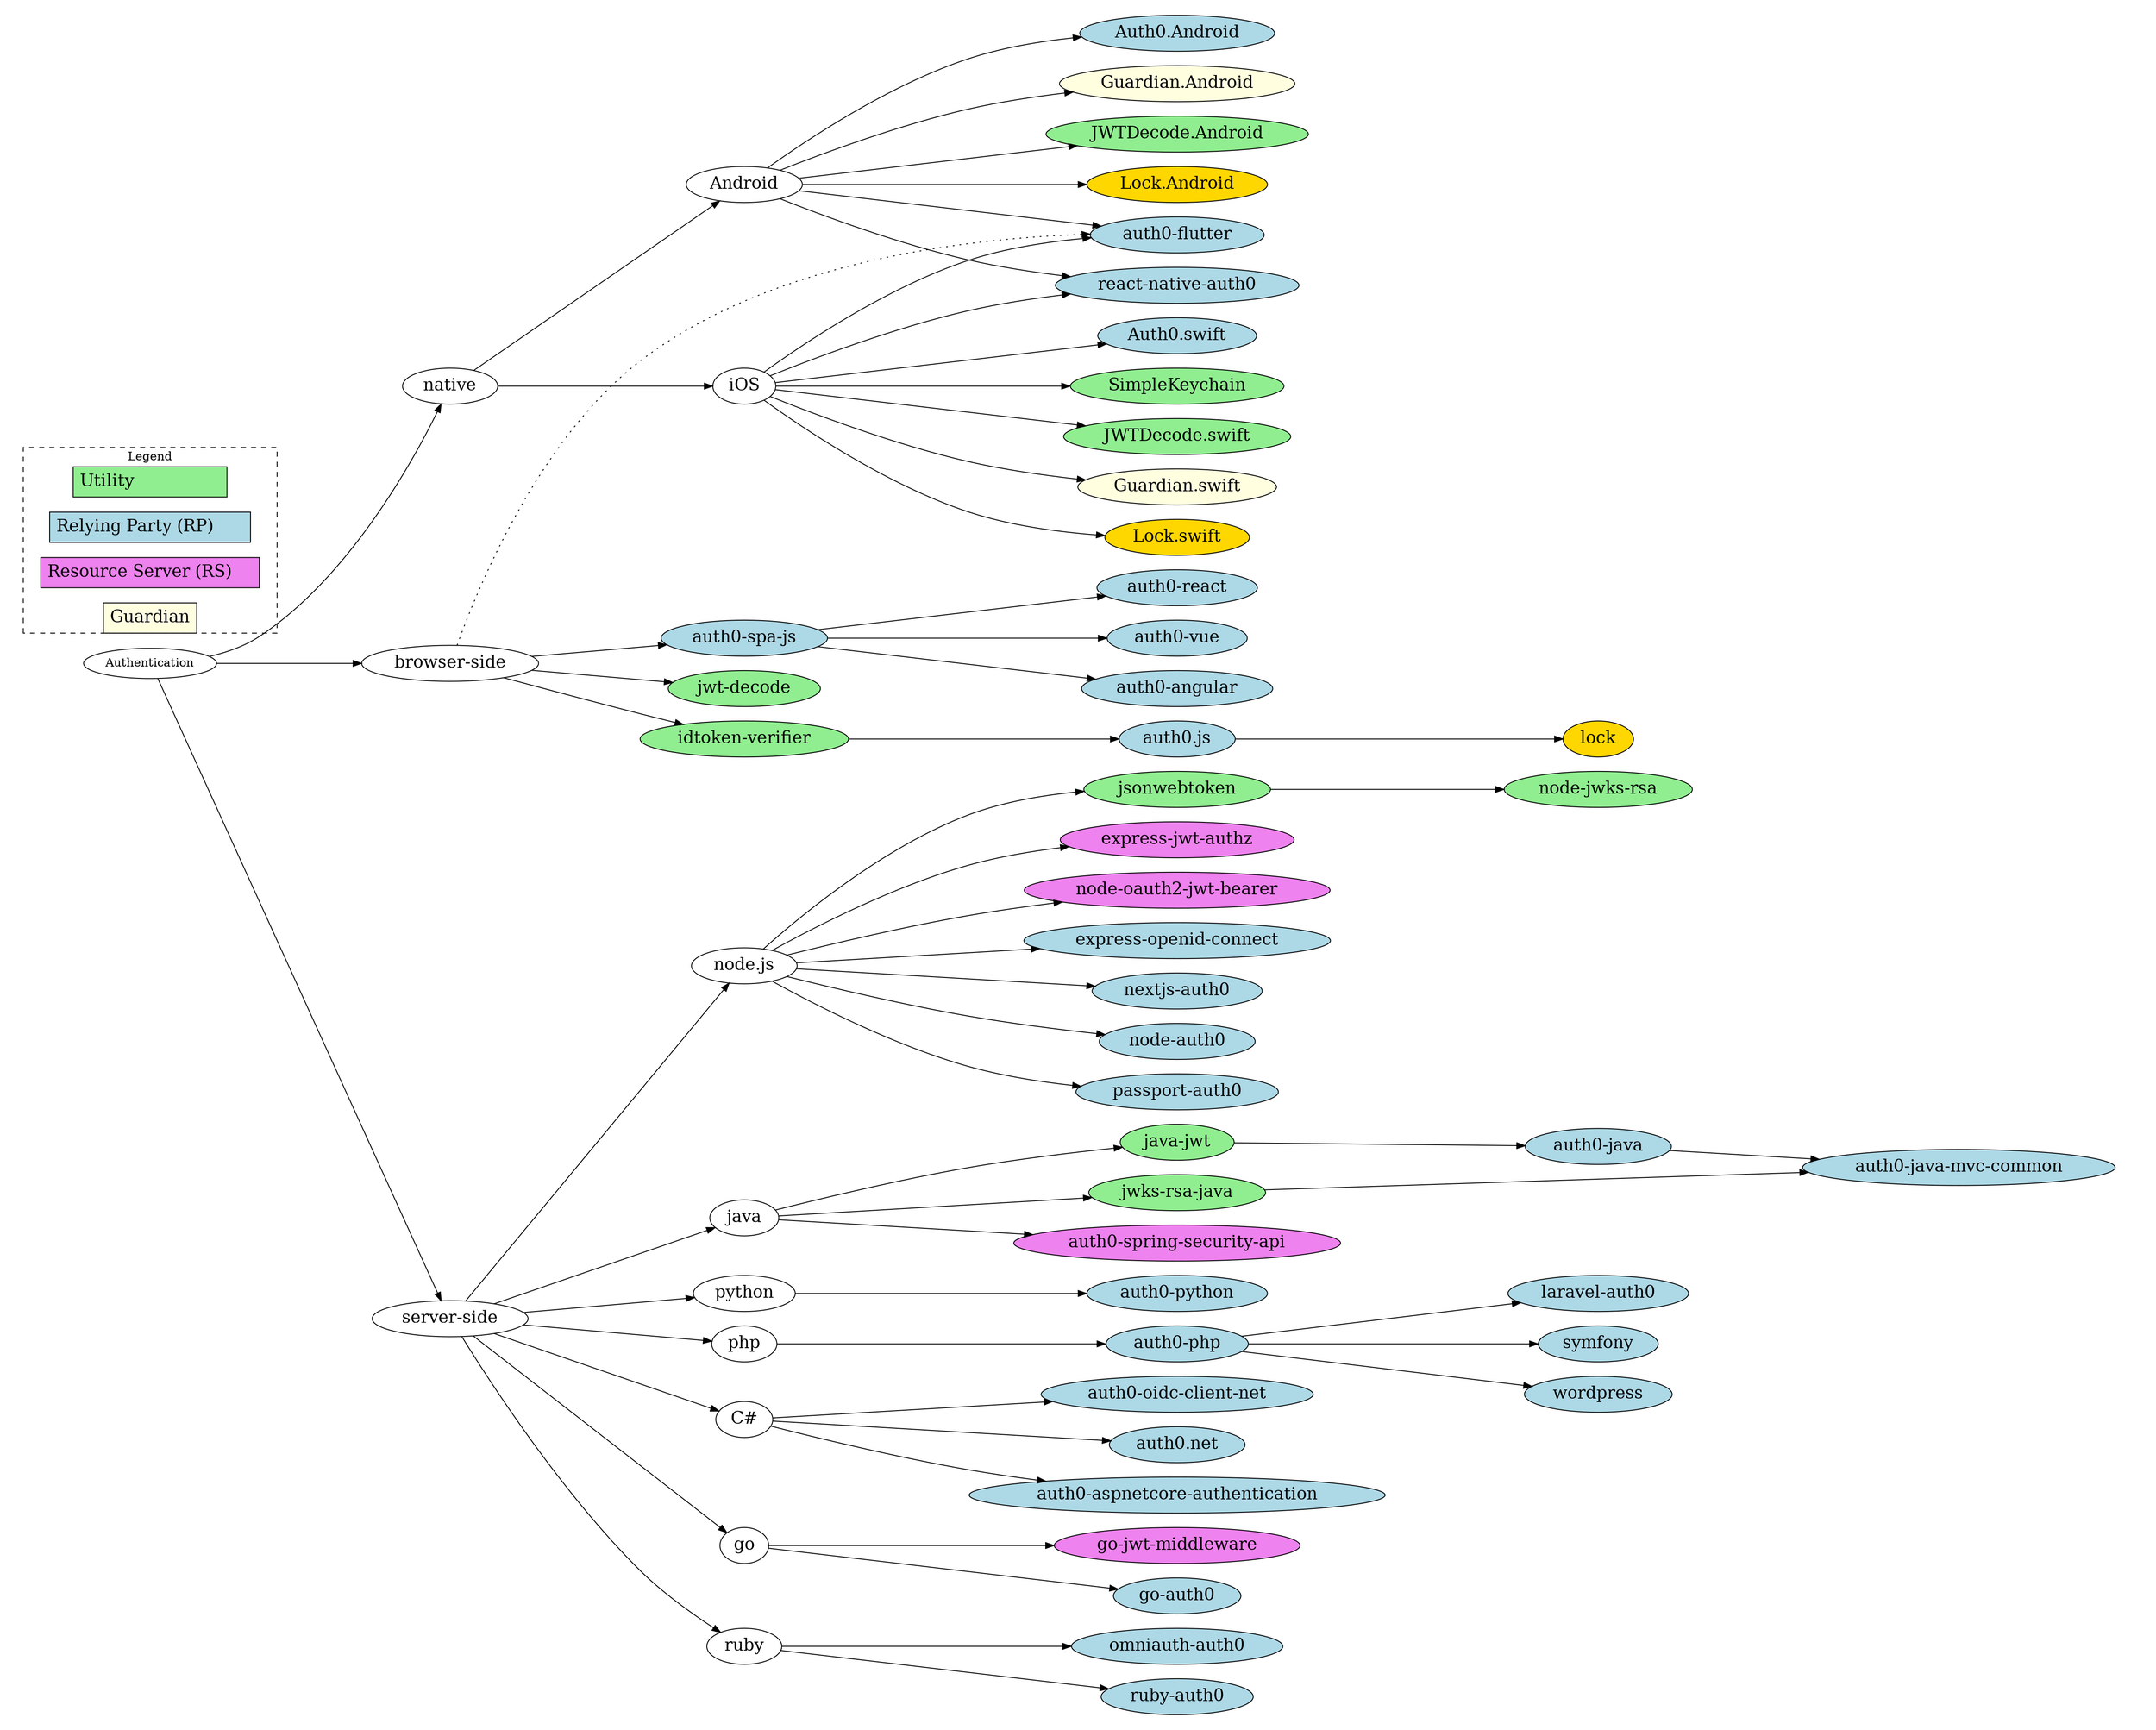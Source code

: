 digraph "Authentication" {
    rankdir=LR;
    ratio=0.8;
    ranksep=1;  // Adjust vertical spacing
    //nodesep=3; // Adjust horizontal spacing
    "Authentication";
    //dpi=300;
    //size="16,9";
    splines=true         // Smooths out edges
    //nodesep=1.5          // Increases horizontal spacing
    //ranksep=2            // Increases vertical spacing
    margin=0.2           // Adds some padding around the edges
    node [fontsize=20];
    edge [fontsize=16];

    "native";
    "Auth0.Android" [URL="https://github.com/auth0/Auth0.Android", target="_blank", style=filled, fillcolor=lightblue];
    "Guardian.Android" [URL="https://github.com/auth0/Guardian.Android", target="_blank", style=filled, fillcolor=lightyellow];
    "auth0-flutter" [URL="https://github.com/auth0/auth0-flutter", target="_blank", style=filled, fillcolor=lightblue];
    "Auth0.swift" [URL="https://github.com/auth0/Auth0.swift", target="_blank", style=filled, fillcolor=lightblue];
    "SimpleKeychain" [URL="https://github.com/auth0/SimpleKeychain", target="_blank", style=filled, fillcolor=lightgreen];
    "JWTDecode.Android" [URL="https://github.com/auth0/JWTDecode.Android", target="_blank", style=filled, fillcolor=lightgreen];
    "JWTDecode.swift" [URL="https://github.com/auth0/JWTDecode.swift", target="_blank", style=filled, fillcolor=lightgreen];
    "Guardian.swift" [URL="https://github.com/auth0/https://github.com/auth0/Guardian.swift", target="_blank", style=filled, fillcolor=lightyellow];
    "react-native-auth0" [URL="https://github.com/auth0/react-native-auth0", target="_blank", style=filled, fillcolor=lightblue];
    "browser-side";
    "server-side";
    "node.js";
    "java";
    "auth0-java-mvc-common" [URL="https://github.com/auth0/auth0-java-mvc-common", target="_blank", style=filled, fillcolor=lightblue];
    "auth0-java" [URL="https://github.com/auth0/auth0-java", target="_blank", style=filled, fillcolor=lightblue];
    "java-jwt" [URL="https://github.com/auth0/java-jwt", target="_blank", style=filled, fillcolor=lightgreen];
    "jwks-rsa-java" [URL="https://github.com/auth0/jwks-rsa-java", target="_blank", style=filled, fillcolor=lightgreen];
    "auth0-spring-security-api" [URL="https://github.com/auth0/auth0-spring-security-api", target="_blank", style=filled, fillcolor=violet];
    "python";
    "auth0-python" [URL="https://github.com/auth0/auth0-python", target="_blank", style=filled, fillcolor=lightblue];
    "php";
    "auth0-php" [URL="https://github.com/auth0/auth0-PHP", target="_blank", style=filled, fillcolor=lightblue];
    "laravel-auth0" [URL="https://github.com/auth0/laravel-auth0", target="_blank", style=filled, fillcolor=lightblue];
    "symfony" [URL="https://github.com/auth0/symfony", target="_blank", style=filled, fillcolor=lightblue];
    "wordpress" [URL="https://github.com/auth0/wordpress", target="_blank", style=filled, fillcolor=lightblue];
    "C#";
    "auth0-oidc-client-net" [URL="https://github.com/auth0/auth0-oidc-client-net", target="_blank", style=filled, fillcolor=lightblue];
    "auth0.net" [URL="https://github.com/auth0/auth0.net", target="_blank", style=filled, fillcolor=lightblue];
    "auth0-aspnetcore-authentication" [URL="https://github.com/auth0/auth0-aspnetcore-authentication", target="_blank", style=filled, fillcolor=lightblue];
    "go";
    "go-jwt-middleware" [URL="https://github.com/auth0/go-jwt-middleware", target="_blank", style=filled, fillcolor=violet];
    "go-auth0" [URL="https://github.com/auth0/go-auth0", target="_blank", style=filled, fillcolor=lightblue];
    "ruby";
    "omniauth-auth0" [URL="https://github.com/auth0/omniauth-auth0", target="_blank", style=filled, fillcolor=lightblue];
    "ruby-auth0" [URL="https://github.com/auth0/ruby-auth0", target="_blank", style=filled, fillcolor=lightblue];
    "node-jwks-rsa" [URL="https://github.com/auth0/node-jwks-rsa", target="_blank", style=filled, fillcolor=lightgreen];
    "jsonwebtoken" [URL="https://github.com/auth0/node-jsonwebtoken", target="_blank", style=filled, fillcolor=lightgreen];
    "express-jwt-authz" [URL="https://github.com/auth0/express-jwt-authz", target="_blank", style=filled, fillcolor=violet];
    "node-oauth2-jwt-bearer" [URL="https://github.com/auth0/node-oauth2-jwt-bearer/", target="_blank", style=filled, fillcolor=violet];
    "express-openid-connect" [URL="https://github.com/auth0/express-openid-connect", target="_blank", style=filled, fillcolor=lightblue];
    "auth0-spa-js" [URL="https://github.com/auth0/auth0-spa-js", target="_blank", style=filled, fillcolor=lightblue];
    "auth0-react" [URL="https://github.com/auth0/auth0-react", target="_blank", style=filled, fillcolor=lightblue];
    "auth0-vue" [URL="https://github.com/auth0/auth0-vue", target="_blank", style=filled, fillcolor=lightblue];
    "nextjs-auth0" [URL="https://github.com/auth0/nextjs-auth0/", target="_blank", style=filled, fillcolor=lightblue];
    "auth0-angular" [URL="https://github.com/auth0/auth0-angular", target="_blank", style=filled, fillcolor=lightblue];
    "auth0.js" [URL="https://github.com/auth0/auth0.js", target="_blank", style=filled, fillcolor=lightblue];
    "jwt-decode" [URL="https://github.com/auth0/jwt-decode", target="_blank", style=filled, fillcolor=lightgreen];
    "lock" [URL="https://github.com/auth0/lock", target="_blank", style=filled, fillcolor=gold];
    "Lock.Android" [URL="https://github.com/auth0/Lock.Android", target="_blank", style=filled, fillcolor=gold];
    "Lock.swift" [URL="https://github.com/auth0/Lock.swift", target="_blank", style=filled, fillcolor=gold];
    "node-auth0" [style=filled, fillcolor=lightblue];
    "passport-auth0" [URL="https://github.com/auth0/passport-auth0", target="_blank", style=filled, fillcolor=lightblue];
    "idtoken-verifier" [URL="https://github.com/auth0/idtoken-verifier", target="_blank", style=filled, fillcolor=lightgreen];
    //"JSR" [style=filled, fillcolor=red];

    "Authentication" -> "native";
    "Authentication" -> "browser-side";
    "Authentication" -> "server-side";
    "server-side" -> "node.js";
    "server-side" -> "java";
    //"java" -> "oss-library-gradle-plugin";
    "java" -> "java-jwt";
    "java" -> "jwks-rsa-java";
    "java-jwt" -> "auth0-java";
    "auth0-java" -> "auth0-java-mvc-common";
    "jwks-rsa-java" -> "auth0-java-mvc-common";
    "java" -> "auth0-spring-security-api";
    "server-side" -> "python";
    "python" -> "auth0-python";
    "server-side" -> "php";
    "server-side" -> "C#";
    "server-side" -> "go";
    "server-side" -> "ruby";
    //"server-side" -> "JSR";

    "browser-side" -> "auth0-spa-js";
    "browser-side" -> "jwt-decode";
    "browser-side" -> "auth0-flutter" [style=dotted];

    "browser-side" -> "idtoken-verifier";
    "idtoken-verifier" -> "auth0.js";
    "auth0.js" -> "lock";
    "node.js" -> "node-auth0";
    "node.js" -> "passport-auth0";

    "node.js" -> "jsonwebtoken";
    "node.js" -> "express-jwt-authz";
    "node.js" -> "node-oauth2-jwt-bearer";
    "node.js" -> "express-openid-connect";
    "node.js" -> "nextjs-auth0";
    "jsonwebtoken" -> "node-jwks-rsa";

    "auth0-spa-js" -> "auth0-react";
    "auth0-spa-js" -> "auth0-vue";
    "auth0-spa-js" -> "auth0-angular";

    "go" -> "go-jwt-middleware";
    "go" -> "go-auth0";

    "ruby" -> "omniauth-auth0";
    "ruby" -> "ruby-auth0";

    "php" -> "auth0-php";
    "auth0-php" -> "laravel-auth0";
    "auth0-php" -> "symfony";
    "auth0-php" -> "wordpress";

    "C#" -> "auth0-oidc-client-net";
    "C#" -> "auth0.net";
    "C#" -> "auth0-aspnetcore-authentication";

    "native" -> "Android";
    "native" -> "iOS";

    "Android" -> "auth0-flutter";
    "Android" -> "Auth0.Android";
    "Android" -> "JWTDecode.Android";
    "Android" -> "react-native-auth0";
    "Android" -> "Guardian.Android";
    "Android" -> "Lock.Android";
    //"jwt-decode" -> "react-native-auth0";

    "iOS" -> "auth0-flutter";
    "iOS" -> "Auth0.swift";
    "iOS" -> "SimpleKeychain";
    "iOS" -> "JWTDecode.swift";
    "iOS" -> "react-native-auth0";
    "iOS" -> "Guardian.swift";
    "iOS" -> "Lock.swift";

    // Legend
    subgraph cluster_legend {
    label="Legend";
    style=dashed;
    "Utility                 " [shape=box, style=filled, fillcolor=lightgreen];
    "Relying Party (RP)      " [shape=box, style=filled, fillcolor=lightblue];
    "Resource Server (RS)    " [shape=box, style=filled, fillcolor=violet];
    //"Auth0 Customisation (OP)" [shape=box, style=filled, fillcolor=gold];
    "Guardian" [shape=box, style=filled, fillcolor=lightyellow];
    //"Missing" [shape=box, style=filled, fillcolor=red];
    }
}
